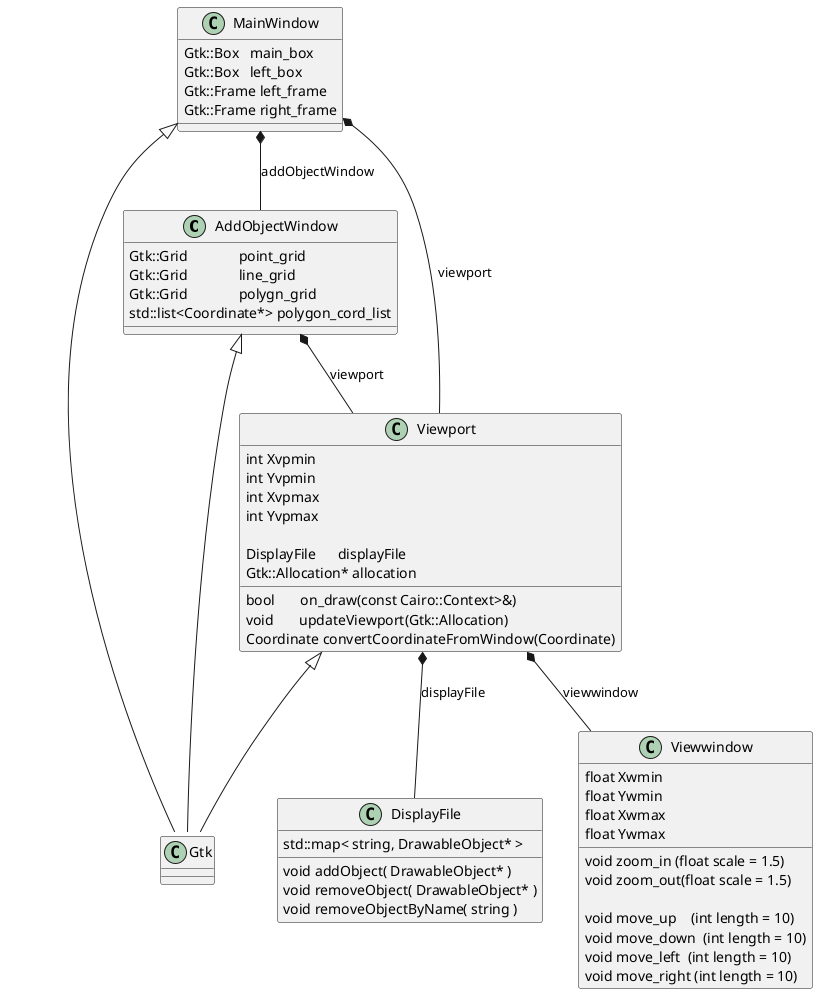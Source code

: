 
@startuml
  skinparam defaultFontName Consolas

  AddObjectWindow <|-- Gtk::Window
  AddObjectWindow  *-- Viewport        : viewport

  MainWindow      <|-- Gtk::Window
  MainWindow       *-- Viewport        : viewport
  MainWindow       *-- AddObjectWindow : addObjectWindow

  Viewport   <|-- Gtk::DrawingArea
  Viewport   *-- Viewwindow           : viewwindow
  Viewport   *-- DisplayFile          : displayFile

  class AddObjectWindow {
    Gtk::Grid              point_grid
    Gtk::Grid              line_grid
    Gtk::Grid              polygn_grid
    std::list<Coordinate*> polygon_cord_list
  }

  class DisplayFile {
    std::map< string, DrawableObject* >
    void addObject( DrawableObject* )
    void removeObject( DrawableObject* )
    void removeObjectByName( string )
  }

  class MainWindow {
    Gtk::Box   main_box
    Gtk::Box   left_box
    Gtk::Frame left_frame
    Gtk::Frame right_frame
  }

  class Viewport {
    int Xvpmin
    int Yvpmin
    int Xvpmax
    int Yvpmax

    DisplayFile      displayFile
    Gtk::Allocation* allocation

    bool       on_draw(const Cairo::Context>&)
    void       updateViewport(Gtk::Allocation)
    Coordinate convertCoordinateFromWindow(Coordinate)
  }

  class Viewwindow {
    float Xwmin
    float Ywmin
    float Xwmax
    float Ywmax

    void zoom_in (float scale = 1.5)
    void zoom_out(float scale = 1.5)

    void move_up    (int length = 10)
    void move_down  (int length = 10)
    void move_left  (int length = 10)
    void move_right (int length = 10)
  }

@enduml
